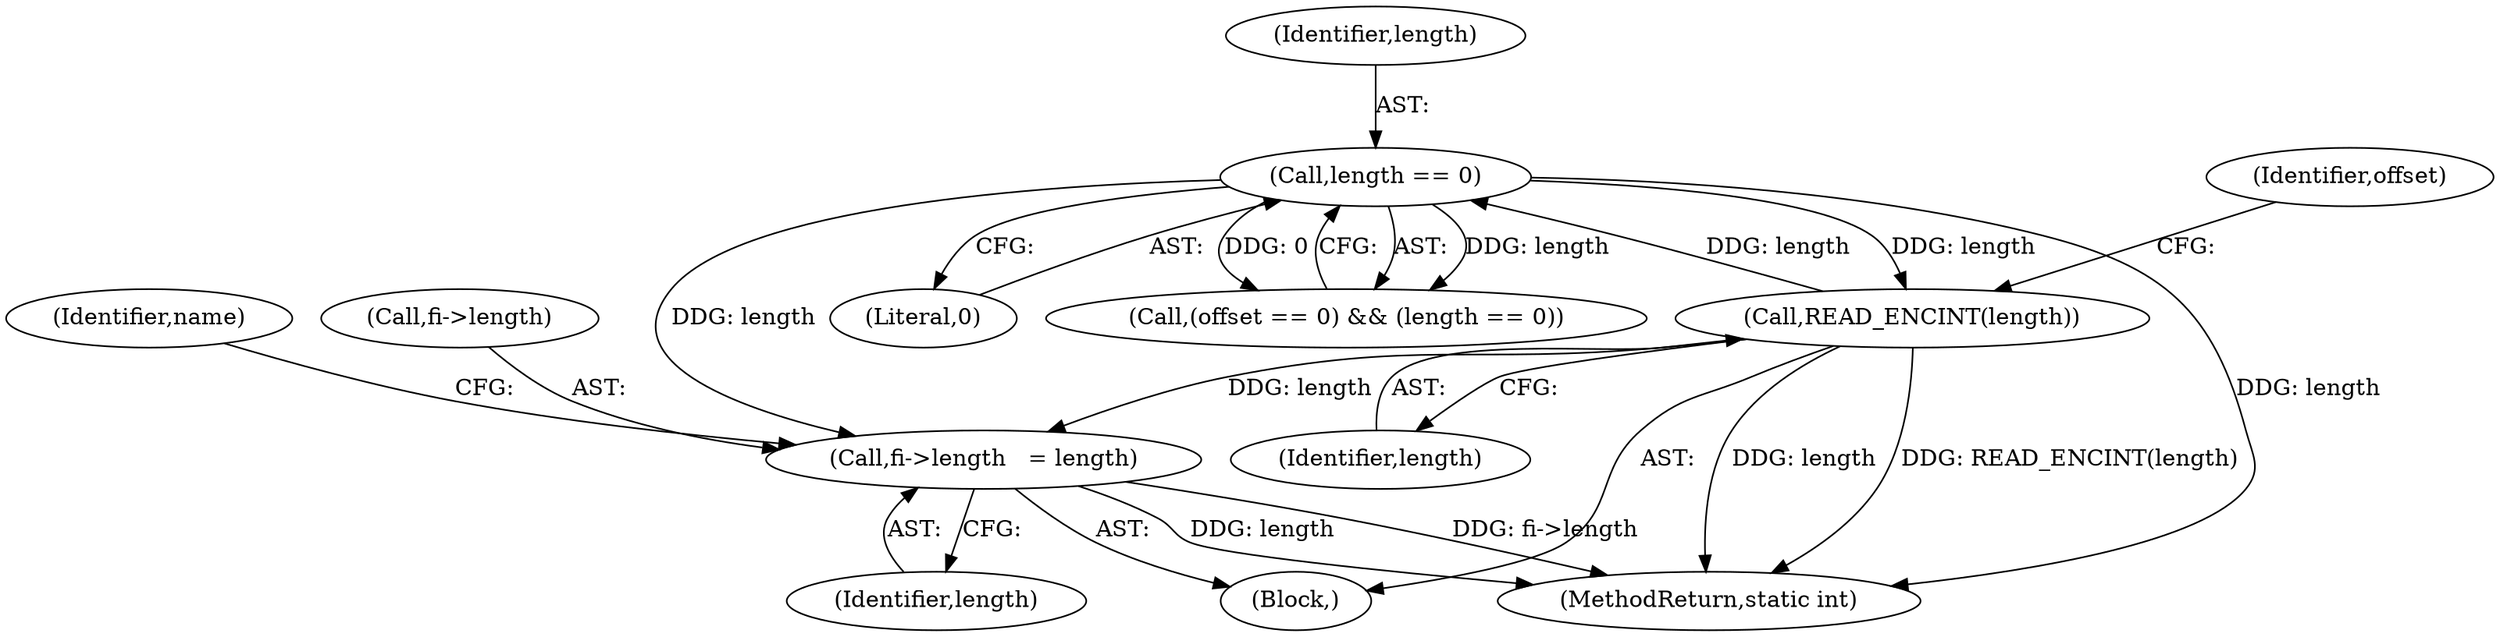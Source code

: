digraph "0_libmspack_72e70a921f0f07fee748aec2274b30784e1d312a@pointer" {
"1000890" [label="(Call,fi->length   = length)"];
"1000804" [label="(Call,length == 0)"];
"1000797" [label="(Call,READ_ENCINT(length))"];
"1000806" [label="(Literal,0)"];
"1000896" [label="(Identifier,name)"];
"1000805" [label="(Identifier,length)"];
"1000894" [label="(Identifier,length)"];
"1001071" [label="(MethodReturn,static int)"];
"1000797" [label="(Call,READ_ENCINT(length))"];
"1000890" [label="(Call,fi->length   = length)"];
"1000802" [label="(Identifier,offset)"];
"1000804" [label="(Call,length == 0)"];
"1000800" [label="(Call,(offset == 0) && (length == 0))"];
"1000891" [label="(Call,fi->length)"];
"1000770" [label="(Block,)"];
"1000798" [label="(Identifier,length)"];
"1000890" -> "1000770"  [label="AST: "];
"1000890" -> "1000894"  [label="CFG: "];
"1000891" -> "1000890"  [label="AST: "];
"1000894" -> "1000890"  [label="AST: "];
"1000896" -> "1000890"  [label="CFG: "];
"1000890" -> "1001071"  [label="DDG: fi->length"];
"1000890" -> "1001071"  [label="DDG: length"];
"1000804" -> "1000890"  [label="DDG: length"];
"1000797" -> "1000890"  [label="DDG: length"];
"1000804" -> "1000800"  [label="AST: "];
"1000804" -> "1000806"  [label="CFG: "];
"1000805" -> "1000804"  [label="AST: "];
"1000806" -> "1000804"  [label="AST: "];
"1000800" -> "1000804"  [label="CFG: "];
"1000804" -> "1001071"  [label="DDG: length"];
"1000804" -> "1000797"  [label="DDG: length"];
"1000804" -> "1000800"  [label="DDG: length"];
"1000804" -> "1000800"  [label="DDG: 0"];
"1000797" -> "1000804"  [label="DDG: length"];
"1000797" -> "1000770"  [label="AST: "];
"1000797" -> "1000798"  [label="CFG: "];
"1000798" -> "1000797"  [label="AST: "];
"1000802" -> "1000797"  [label="CFG: "];
"1000797" -> "1001071"  [label="DDG: length"];
"1000797" -> "1001071"  [label="DDG: READ_ENCINT(length)"];
}
